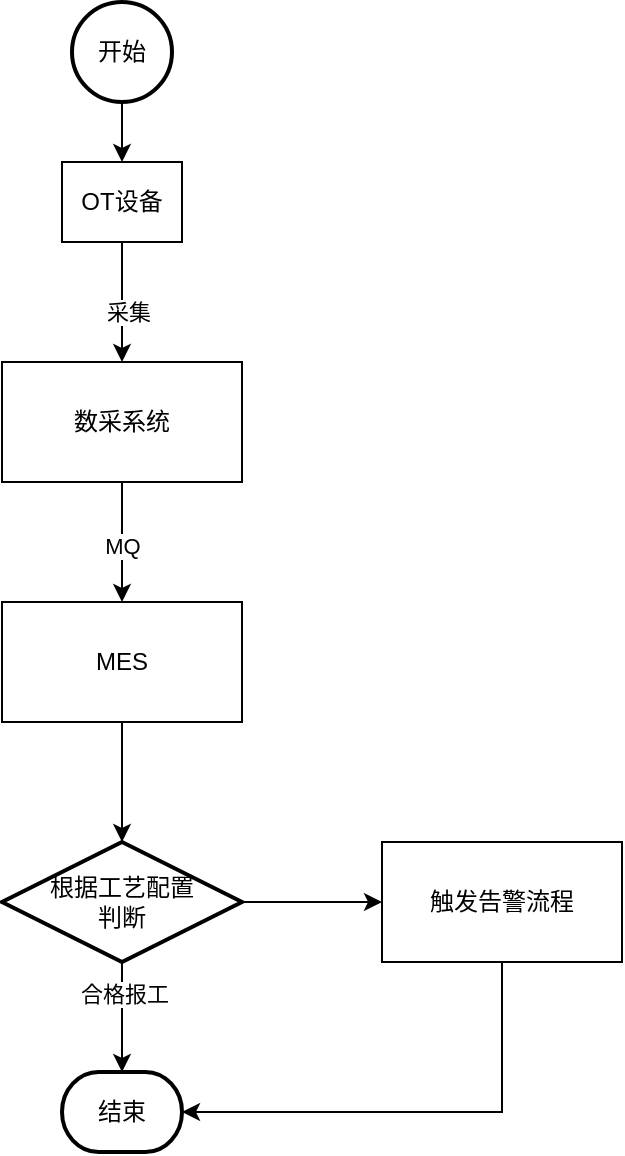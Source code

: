 <mxfile version="26.0.6">
  <diagram id="C5RBs43oDa-KdzZeNtuy" name="Page-1">
    <mxGraphModel dx="1306" dy="835" grid="1" gridSize="10" guides="1" tooltips="1" connect="1" arrows="1" fold="1" page="1" pageScale="1" pageWidth="827" pageHeight="1169" math="0" shadow="0">
      <root>
        <mxCell id="WIyWlLk6GJQsqaUBKTNV-0" />
        <mxCell id="WIyWlLk6GJQsqaUBKTNV-1" parent="WIyWlLk6GJQsqaUBKTNV-0" />
        <mxCell id="Sa9fdk2BlfCGro_Fxv4i-16" style="edgeStyle=orthogonalEdgeStyle;rounded=0;orthogonalLoop=1;jettySize=auto;html=1;exitX=0.5;exitY=1;exitDx=0;exitDy=0;entryX=0.5;entryY=0;entryDx=0;entryDy=0;" edge="1" parent="WIyWlLk6GJQsqaUBKTNV-1" source="Sa9fdk2BlfCGro_Fxv4i-0" target="Sa9fdk2BlfCGro_Fxv4i-13">
          <mxGeometry relative="1" as="geometry">
            <Array as="points" />
          </mxGeometry>
        </mxCell>
        <mxCell id="Sa9fdk2BlfCGro_Fxv4i-17" value="采集" style="edgeLabel;html=1;align=center;verticalAlign=middle;resizable=0;points=[];" vertex="1" connectable="0" parent="Sa9fdk2BlfCGro_Fxv4i-16">
          <mxGeometry x="0.167" y="3" relative="1" as="geometry">
            <mxPoint as="offset" />
          </mxGeometry>
        </mxCell>
        <mxCell id="Sa9fdk2BlfCGro_Fxv4i-0" value="OT设备" style="rounded=0;whiteSpace=wrap;html=1;" vertex="1" parent="WIyWlLk6GJQsqaUBKTNV-1">
          <mxGeometry x="170" y="130" width="60" height="40" as="geometry" />
        </mxCell>
        <mxCell id="Sa9fdk2BlfCGro_Fxv4i-54" value="" style="edgeStyle=orthogonalEdgeStyle;rounded=0;orthogonalLoop=1;jettySize=auto;html=1;" edge="1" parent="WIyWlLk6GJQsqaUBKTNV-1" source="Sa9fdk2BlfCGro_Fxv4i-11" target="Sa9fdk2BlfCGro_Fxv4i-52">
          <mxGeometry relative="1" as="geometry" />
        </mxCell>
        <mxCell id="Sa9fdk2BlfCGro_Fxv4i-11" value="MES" style="rounded=0;whiteSpace=wrap;html=1;" vertex="1" parent="WIyWlLk6GJQsqaUBKTNV-1">
          <mxGeometry x="140" y="350" width="120" height="60" as="geometry" />
        </mxCell>
        <mxCell id="Sa9fdk2BlfCGro_Fxv4i-18" value="" style="edgeStyle=orthogonalEdgeStyle;rounded=0;orthogonalLoop=1;jettySize=auto;html=1;" edge="1" parent="WIyWlLk6GJQsqaUBKTNV-1" source="Sa9fdk2BlfCGro_Fxv4i-13" target="Sa9fdk2BlfCGro_Fxv4i-11">
          <mxGeometry relative="1" as="geometry" />
        </mxCell>
        <mxCell id="Sa9fdk2BlfCGro_Fxv4i-19" value="MQ" style="edgeLabel;html=1;align=center;verticalAlign=middle;resizable=0;points=[];" vertex="1" connectable="0" parent="Sa9fdk2BlfCGro_Fxv4i-18">
          <mxGeometry x="0.067" relative="1" as="geometry">
            <mxPoint as="offset" />
          </mxGeometry>
        </mxCell>
        <mxCell id="Sa9fdk2BlfCGro_Fxv4i-13" value="数采系统" style="rounded=0;whiteSpace=wrap;html=1;" vertex="1" parent="WIyWlLk6GJQsqaUBKTNV-1">
          <mxGeometry x="140" y="230" width="120" height="60" as="geometry" />
        </mxCell>
        <mxCell id="Sa9fdk2BlfCGro_Fxv4i-48" value="" style="edgeStyle=orthogonalEdgeStyle;rounded=0;orthogonalLoop=1;jettySize=auto;html=1;" edge="1" parent="WIyWlLk6GJQsqaUBKTNV-1" source="Sa9fdk2BlfCGro_Fxv4i-47" target="Sa9fdk2BlfCGro_Fxv4i-0">
          <mxGeometry relative="1" as="geometry" />
        </mxCell>
        <mxCell id="Sa9fdk2BlfCGro_Fxv4i-47" value="开始" style="strokeWidth=2;html=1;shape=mxgraph.flowchart.start_2;whiteSpace=wrap;" vertex="1" parent="WIyWlLk6GJQsqaUBKTNV-1">
          <mxGeometry x="175" y="50" width="50" height="50" as="geometry" />
        </mxCell>
        <mxCell id="Sa9fdk2BlfCGro_Fxv4i-49" value="结束" style="strokeWidth=2;html=1;shape=mxgraph.flowchart.terminator;whiteSpace=wrap;" vertex="1" parent="WIyWlLk6GJQsqaUBKTNV-1">
          <mxGeometry x="170" y="585" width="60" height="40" as="geometry" />
        </mxCell>
        <mxCell id="Sa9fdk2BlfCGro_Fxv4i-55" value="" style="edgeStyle=orthogonalEdgeStyle;rounded=0;orthogonalLoop=1;jettySize=auto;html=1;" edge="1" parent="WIyWlLk6GJQsqaUBKTNV-1" source="Sa9fdk2BlfCGro_Fxv4i-52" target="Sa9fdk2BlfCGro_Fxv4i-49">
          <mxGeometry relative="1" as="geometry" />
        </mxCell>
        <mxCell id="Sa9fdk2BlfCGro_Fxv4i-56" value="合格报工" style="edgeLabel;html=1;align=center;verticalAlign=middle;resizable=0;points=[];" vertex="1" connectable="0" parent="Sa9fdk2BlfCGro_Fxv4i-55">
          <mxGeometry x="-0.422" y="1" relative="1" as="geometry">
            <mxPoint as="offset" />
          </mxGeometry>
        </mxCell>
        <mxCell id="Sa9fdk2BlfCGro_Fxv4i-59" value="" style="edgeStyle=orthogonalEdgeStyle;rounded=0;orthogonalLoop=1;jettySize=auto;html=1;" edge="1" parent="WIyWlLk6GJQsqaUBKTNV-1" source="Sa9fdk2BlfCGro_Fxv4i-52" target="Sa9fdk2BlfCGro_Fxv4i-58">
          <mxGeometry relative="1" as="geometry" />
        </mxCell>
        <mxCell id="Sa9fdk2BlfCGro_Fxv4i-52" value="根据工艺配置&lt;div&gt;判断&lt;/div&gt;" style="strokeWidth=2;html=1;shape=mxgraph.flowchart.decision;whiteSpace=wrap;" vertex="1" parent="WIyWlLk6GJQsqaUBKTNV-1">
          <mxGeometry x="140" y="470" width="120" height="60" as="geometry" />
        </mxCell>
        <mxCell id="Sa9fdk2BlfCGro_Fxv4i-58" value="触发告警流程" style="rounded=0;whiteSpace=wrap;html=1;" vertex="1" parent="WIyWlLk6GJQsqaUBKTNV-1">
          <mxGeometry x="330" y="470" width="120" height="60" as="geometry" />
        </mxCell>
        <mxCell id="Sa9fdk2BlfCGro_Fxv4i-60" style="edgeStyle=orthogonalEdgeStyle;rounded=0;orthogonalLoop=1;jettySize=auto;html=1;entryX=1;entryY=0.5;entryDx=0;entryDy=0;entryPerimeter=0;" edge="1" parent="WIyWlLk6GJQsqaUBKTNV-1" source="Sa9fdk2BlfCGro_Fxv4i-58" target="Sa9fdk2BlfCGro_Fxv4i-49">
          <mxGeometry relative="1" as="geometry">
            <Array as="points">
              <mxPoint x="390" y="605" />
            </Array>
          </mxGeometry>
        </mxCell>
      </root>
    </mxGraphModel>
  </diagram>
</mxfile>
